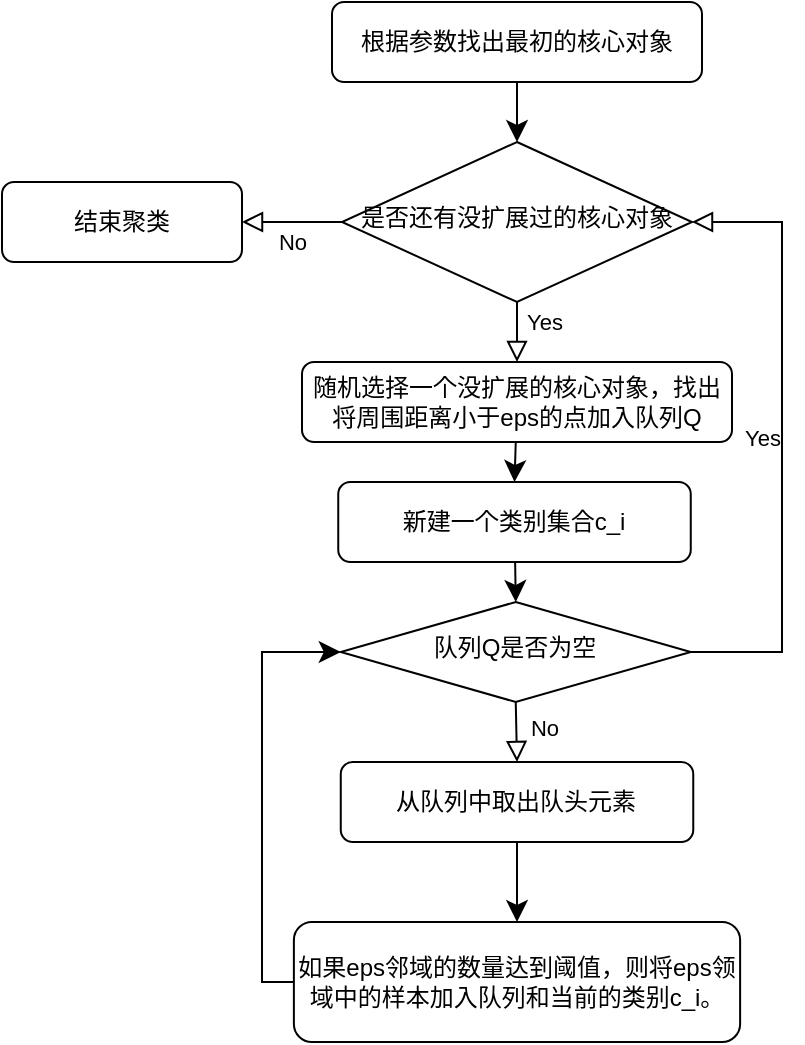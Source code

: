 <mxfile version="22.1.2" type="device">
  <diagram id="C5RBs43oDa-KdzZeNtuy" name="Page-1">
    <mxGraphModel dx="1585" dy="474" grid="1" gridSize="10" guides="1" tooltips="1" connect="1" arrows="1" fold="1" page="1" pageScale="1" pageWidth="827" pageHeight="1169" math="0" shadow="0">
      <root>
        <mxCell id="WIyWlLk6GJQsqaUBKTNV-0" />
        <mxCell id="WIyWlLk6GJQsqaUBKTNV-1" parent="WIyWlLk6GJQsqaUBKTNV-0" />
        <mxCell id="UcWwjunl8m4buNFMWMMQ-0" value="" style="edgeStyle=none;curved=1;rounded=0;orthogonalLoop=1;jettySize=auto;html=1;fontSize=12;startSize=8;endSize=8;" edge="1" parent="WIyWlLk6GJQsqaUBKTNV-1" source="WIyWlLk6GJQsqaUBKTNV-3" target="WIyWlLk6GJQsqaUBKTNV-6">
          <mxGeometry relative="1" as="geometry" />
        </mxCell>
        <mxCell id="WIyWlLk6GJQsqaUBKTNV-3" value="根据参数找出最初的核心对象" style="rounded=1;whiteSpace=wrap;html=1;fontSize=12;glass=0;strokeWidth=1;shadow=0;" parent="WIyWlLk6GJQsqaUBKTNV-1" vertex="1">
          <mxGeometry x="125" y="100" width="185" height="40" as="geometry" />
        </mxCell>
        <mxCell id="WIyWlLk6GJQsqaUBKTNV-4" value="Yes" style="rounded=0;html=1;jettySize=auto;orthogonalLoop=1;fontSize=11;endArrow=block;endFill=0;endSize=8;strokeWidth=1;shadow=0;labelBackgroundColor=none;edgeStyle=orthogonalEdgeStyle;entryX=0.5;entryY=0;entryDx=0;entryDy=0;" parent="WIyWlLk6GJQsqaUBKTNV-1" source="WIyWlLk6GJQsqaUBKTNV-6" target="UcWwjunl8m4buNFMWMMQ-4" edge="1">
          <mxGeometry x="0.201" y="13" relative="1" as="geometry">
            <mxPoint as="offset" />
            <mxPoint x="217.5" y="310" as="targetPoint" />
          </mxGeometry>
        </mxCell>
        <mxCell id="WIyWlLk6GJQsqaUBKTNV-5" value="No" style="edgeStyle=orthogonalEdgeStyle;rounded=0;html=1;jettySize=auto;orthogonalLoop=1;fontSize=11;endArrow=block;endFill=0;endSize=8;strokeWidth=1;shadow=0;labelBackgroundColor=none;" parent="WIyWlLk6GJQsqaUBKTNV-1" source="WIyWlLk6GJQsqaUBKTNV-6" target="WIyWlLk6GJQsqaUBKTNV-7" edge="1">
          <mxGeometry y="10" relative="1" as="geometry">
            <mxPoint as="offset" />
          </mxGeometry>
        </mxCell>
        <mxCell id="WIyWlLk6GJQsqaUBKTNV-6" value="是否还有没扩展过的核心对象" style="rhombus;whiteSpace=wrap;html=1;shadow=0;fontFamily=Helvetica;fontSize=12;align=center;strokeWidth=1;spacing=6;spacingTop=-4;" parent="WIyWlLk6GJQsqaUBKTNV-1" vertex="1">
          <mxGeometry x="130" y="170" width="175" height="80" as="geometry" />
        </mxCell>
        <mxCell id="WIyWlLk6GJQsqaUBKTNV-7" value="结束聚类" style="rounded=1;whiteSpace=wrap;html=1;fontSize=12;glass=0;strokeWidth=1;shadow=0;" parent="WIyWlLk6GJQsqaUBKTNV-1" vertex="1">
          <mxGeometry x="-40" y="190" width="120" height="40" as="geometry" />
        </mxCell>
        <mxCell id="WIyWlLk6GJQsqaUBKTNV-8" value="No" style="rounded=0;html=1;jettySize=auto;orthogonalLoop=1;fontSize=11;endArrow=block;endFill=0;endSize=8;strokeWidth=1;shadow=0;labelBackgroundColor=none;edgeStyle=orthogonalEdgeStyle;exitX=0.5;exitY=1;exitDx=0;exitDy=0;entryX=0.5;entryY=0;entryDx=0;entryDy=0;" parent="WIyWlLk6GJQsqaUBKTNV-1" source="UcWwjunl8m4buNFMWMMQ-5" target="UcWwjunl8m4buNFMWMMQ-12" edge="1">
          <mxGeometry x="-0.115" y="13" relative="1" as="geometry">
            <mxPoint as="offset" />
            <mxPoint x="217.21" y="479.997" as="sourcePoint" />
            <mxPoint x="217.21" y="560.14" as="targetPoint" />
            <Array as="points" />
          </mxGeometry>
        </mxCell>
        <mxCell id="UcWwjunl8m4buNFMWMMQ-22" style="edgeStyle=none;curved=1;rounded=0;orthogonalLoop=1;jettySize=auto;html=1;entryX=0.5;entryY=0;entryDx=0;entryDy=0;fontSize=12;startSize=8;endSize=8;" edge="1" parent="WIyWlLk6GJQsqaUBKTNV-1" source="UcWwjunl8m4buNFMWMMQ-4" target="UcWwjunl8m4buNFMWMMQ-20">
          <mxGeometry relative="1" as="geometry" />
        </mxCell>
        <mxCell id="UcWwjunl8m4buNFMWMMQ-4" value="随机选择一个没扩展的核心对象，找出将周围距离小于eps的点加入队列Q" style="rounded=1;whiteSpace=wrap;html=1;fontSize=12;glass=0;strokeWidth=1;shadow=0;" vertex="1" parent="WIyWlLk6GJQsqaUBKTNV-1">
          <mxGeometry x="110" y="280" width="215" height="40" as="geometry" />
        </mxCell>
        <mxCell id="UcWwjunl8m4buNFMWMMQ-6" value="Yes" style="edgeStyle=orthogonalEdgeStyle;rounded=0;html=1;jettySize=auto;orthogonalLoop=1;fontSize=11;endArrow=block;endFill=0;endSize=8;strokeWidth=1;shadow=0;labelBackgroundColor=none;exitX=1;exitY=0.5;exitDx=0;exitDy=0;entryX=1;entryY=0.5;entryDx=0;entryDy=0;" edge="1" source="UcWwjunl8m4buNFMWMMQ-5" parent="WIyWlLk6GJQsqaUBKTNV-1" target="WIyWlLk6GJQsqaUBKTNV-6">
          <mxGeometry y="10" relative="1" as="geometry">
            <mxPoint as="offset" />
            <mxPoint x="325" y="404.71" as="sourcePoint" />
            <mxPoint x="600" y="404.71" as="targetPoint" />
            <Array as="points">
              <mxPoint x="350" y="425" />
              <mxPoint x="350" y="210" />
            </Array>
          </mxGeometry>
        </mxCell>
        <mxCell id="UcWwjunl8m4buNFMWMMQ-8" value="" style="rounded=0;html=1;jettySize=auto;orthogonalLoop=1;fontSize=11;endArrow=block;endFill=0;endSize=8;strokeWidth=1;shadow=0;labelBackgroundColor=none;edgeStyle=orthogonalEdgeStyle;" edge="1" parent="WIyWlLk6GJQsqaUBKTNV-1" target="UcWwjunl8m4buNFMWMMQ-5">
          <mxGeometry x="-1" y="123" relative="1" as="geometry">
            <mxPoint y="-10" as="offset" />
            <mxPoint x="217.5" y="420" as="sourcePoint" />
            <mxPoint x="217" y="550" as="targetPoint" />
          </mxGeometry>
        </mxCell>
        <mxCell id="UcWwjunl8m4buNFMWMMQ-5" value="队列Q是否为空" style="rhombus;whiteSpace=wrap;html=1;shadow=0;fontFamily=Helvetica;fontSize=12;align=center;strokeWidth=1;spacing=6;spacingTop=-4;" vertex="1" parent="WIyWlLk6GJQsqaUBKTNV-1">
          <mxGeometry x="129.38" y="400" width="175" height="50" as="geometry" />
        </mxCell>
        <mxCell id="UcWwjunl8m4buNFMWMMQ-15" style="edgeStyle=none;curved=1;rounded=0;orthogonalLoop=1;jettySize=auto;html=1;entryX=0.5;entryY=0;entryDx=0;entryDy=0;fontSize=12;startSize=8;endSize=8;" edge="1" parent="WIyWlLk6GJQsqaUBKTNV-1" source="UcWwjunl8m4buNFMWMMQ-12" target="UcWwjunl8m4buNFMWMMQ-14">
          <mxGeometry relative="1" as="geometry" />
        </mxCell>
        <mxCell id="UcWwjunl8m4buNFMWMMQ-12" value="从队列中取出队头元素" style="rounded=1;whiteSpace=wrap;html=1;fontSize=12;glass=0;strokeWidth=1;shadow=0;" vertex="1" parent="WIyWlLk6GJQsqaUBKTNV-1">
          <mxGeometry x="129.38" y="480" width="176.25" height="40" as="geometry" />
        </mxCell>
        <mxCell id="UcWwjunl8m4buNFMWMMQ-14" value="如果eps邻域的数量达到阈值，则将eps领域中的样本加入队列和当前的类别c_i。" style="rounded=1;whiteSpace=wrap;html=1;fontSize=12;glass=0;strokeWidth=1;shadow=0;" vertex="1" parent="WIyWlLk6GJQsqaUBKTNV-1">
          <mxGeometry x="105.94" y="560" width="223.12" height="60" as="geometry" />
        </mxCell>
        <mxCell id="UcWwjunl8m4buNFMWMMQ-19" value="" style="edgeStyle=elbowEdgeStyle;elbow=horizontal;endArrow=classic;html=1;curved=0;rounded=0;endSize=8;startSize=8;fontSize=12;exitX=0;exitY=0.5;exitDx=0;exitDy=0;entryX=0;entryY=0.5;entryDx=0;entryDy=0;" edge="1" parent="WIyWlLk6GJQsqaUBKTNV-1" source="UcWwjunl8m4buNFMWMMQ-14" target="UcWwjunl8m4buNFMWMMQ-5">
          <mxGeometry width="50" height="50" relative="1" as="geometry">
            <mxPoint x="40" y="600" as="sourcePoint" />
            <mxPoint x="90" y="550" as="targetPoint" />
            <Array as="points">
              <mxPoint x="90" y="510" />
            </Array>
          </mxGeometry>
        </mxCell>
        <mxCell id="UcWwjunl8m4buNFMWMMQ-24" style="edgeStyle=none;curved=1;rounded=0;orthogonalLoop=1;jettySize=auto;html=1;entryX=0.5;entryY=0;entryDx=0;entryDy=0;fontSize=12;startSize=8;endSize=8;" edge="1" parent="WIyWlLk6GJQsqaUBKTNV-1" source="UcWwjunl8m4buNFMWMMQ-20" target="UcWwjunl8m4buNFMWMMQ-5">
          <mxGeometry relative="1" as="geometry" />
        </mxCell>
        <mxCell id="UcWwjunl8m4buNFMWMMQ-20" value="新建一个类别集合c_i" style="rounded=1;whiteSpace=wrap;html=1;fontSize=12;glass=0;strokeWidth=1;shadow=0;" vertex="1" parent="WIyWlLk6GJQsqaUBKTNV-1">
          <mxGeometry x="128.13" y="340" width="176.25" height="40" as="geometry" />
        </mxCell>
      </root>
    </mxGraphModel>
  </diagram>
</mxfile>
